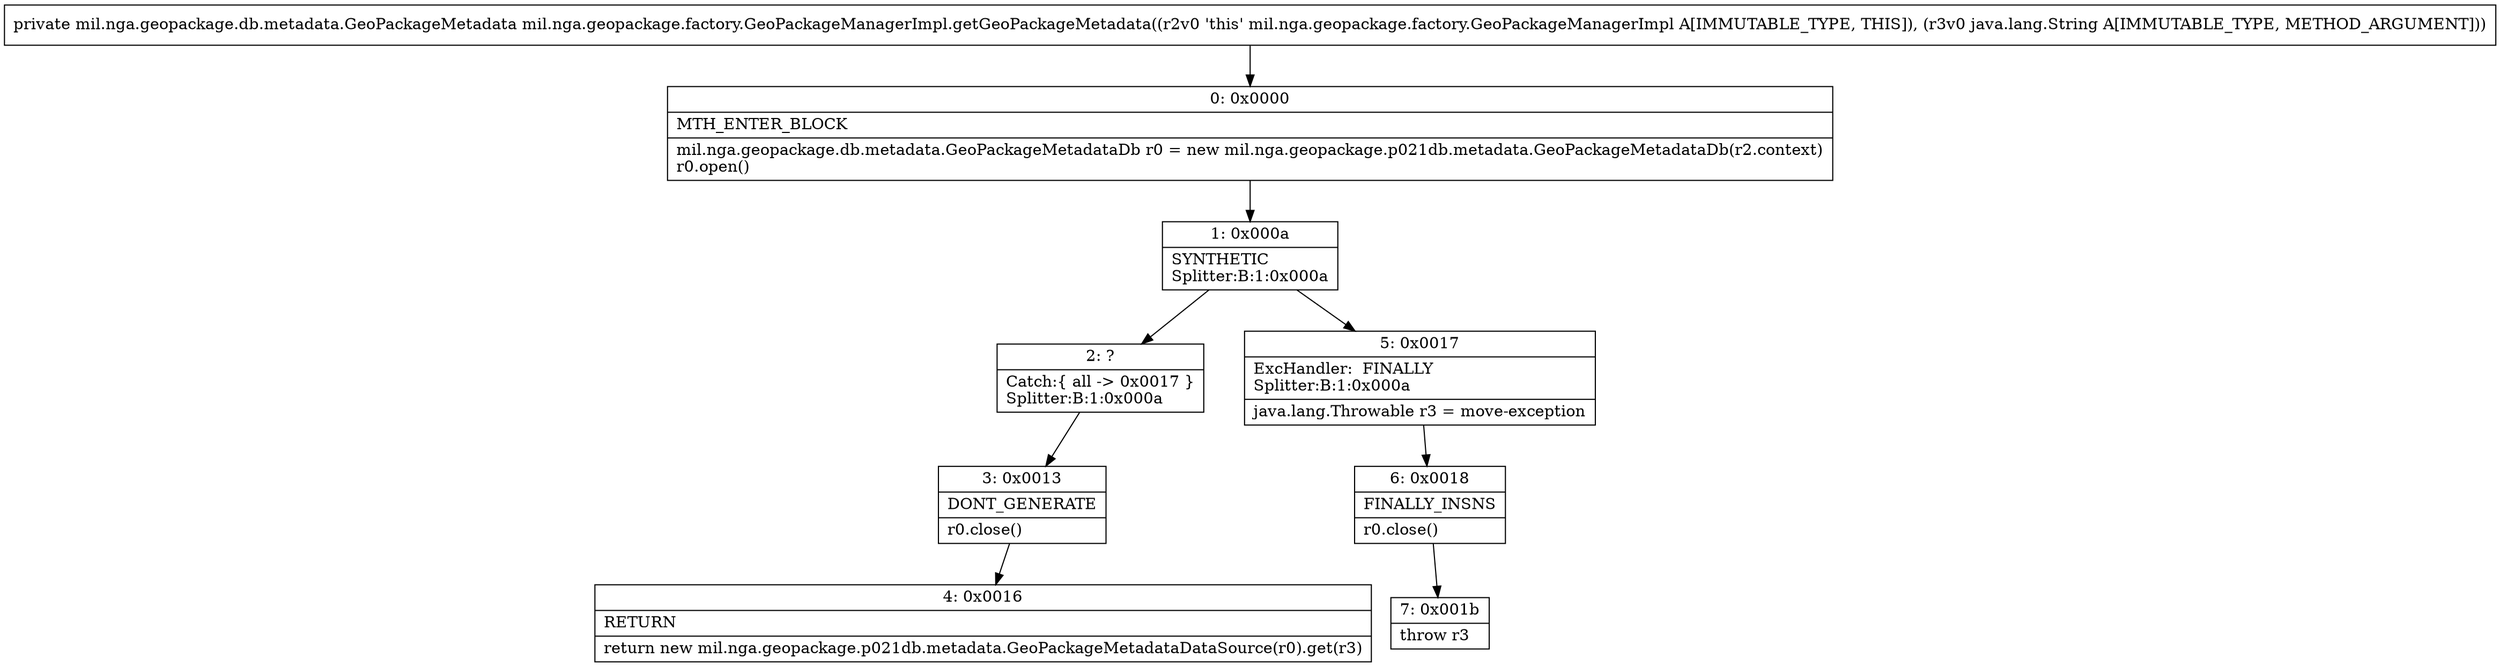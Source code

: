 digraph "CFG formil.nga.geopackage.factory.GeoPackageManagerImpl.getGeoPackageMetadata(Ljava\/lang\/String;)Lmil\/nga\/geopackage\/db\/metadata\/GeoPackageMetadata;" {
Node_0 [shape=record,label="{0\:\ 0x0000|MTH_ENTER_BLOCK\l|mil.nga.geopackage.db.metadata.GeoPackageMetadataDb r0 = new mil.nga.geopackage.p021db.metadata.GeoPackageMetadataDb(r2.context)\lr0.open()\l}"];
Node_1 [shape=record,label="{1\:\ 0x000a|SYNTHETIC\lSplitter:B:1:0x000a\l}"];
Node_2 [shape=record,label="{2\:\ ?|Catch:\{ all \-\> 0x0017 \}\lSplitter:B:1:0x000a\l}"];
Node_3 [shape=record,label="{3\:\ 0x0013|DONT_GENERATE\l|r0.close()\l}"];
Node_4 [shape=record,label="{4\:\ 0x0016|RETURN\l|return new mil.nga.geopackage.p021db.metadata.GeoPackageMetadataDataSource(r0).get(r3)\l}"];
Node_5 [shape=record,label="{5\:\ 0x0017|ExcHandler:  FINALLY\lSplitter:B:1:0x000a\l|java.lang.Throwable r3 = move\-exception\l}"];
Node_6 [shape=record,label="{6\:\ 0x0018|FINALLY_INSNS\l|r0.close()\l}"];
Node_7 [shape=record,label="{7\:\ 0x001b|throw r3\l}"];
MethodNode[shape=record,label="{private mil.nga.geopackage.db.metadata.GeoPackageMetadata mil.nga.geopackage.factory.GeoPackageManagerImpl.getGeoPackageMetadata((r2v0 'this' mil.nga.geopackage.factory.GeoPackageManagerImpl A[IMMUTABLE_TYPE, THIS]), (r3v0 java.lang.String A[IMMUTABLE_TYPE, METHOD_ARGUMENT])) }"];
MethodNode -> Node_0;
Node_0 -> Node_1;
Node_1 -> Node_2;
Node_1 -> Node_5;
Node_2 -> Node_3;
Node_3 -> Node_4;
Node_5 -> Node_6;
Node_6 -> Node_7;
}

